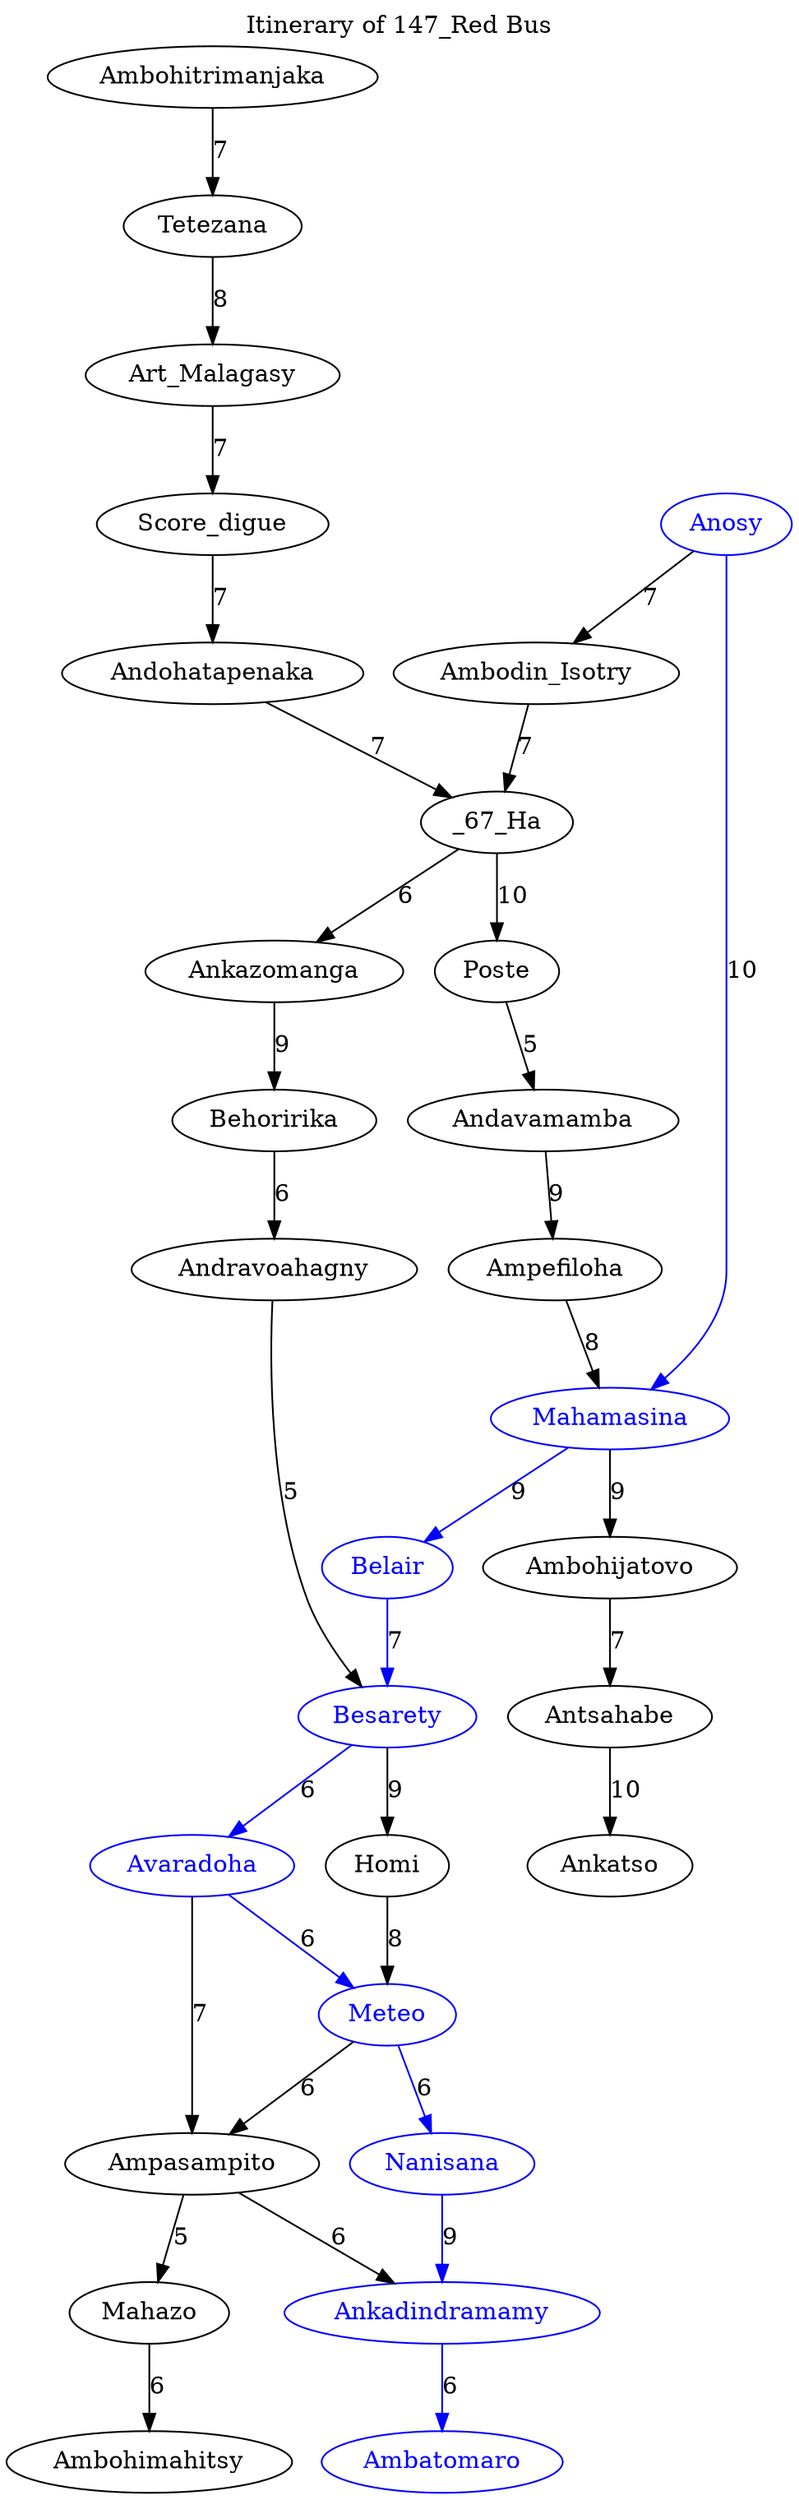 digraph G {
	labelloc="t"	label="Itinerary of 147_Red Bus"	Ambodin_Isotry -> _67_Ha [weight=7, label="7"];
	Art_Malagasy -> Score_digue [weight=7, label="7"];
	Antsahabe -> Ankatso [weight=10, label="10"];
	Andavamamba -> Ampefiloha [weight=9, label="9"];
	Ampefiloha -> Mahamasina [weight=8, label="8"];
	_67_Ha -> Poste [weight=10, label="10"];
	Meteo -> Ampasampito [weight=6, label="6"];
	Andohatapenaka -> _67_Ha [weight=7, label="7"];
	Meteo -> Nanisana [color="blue", weight=6, label="6"];
	Mahamasina -> Belair [color="blue", weight=9, label="9"];
	Ankazomanga -> Behoririka [weight=9, label="9"];
	Andravoahagny -> Besarety [weight=5, label="5"];
	Besarety -> Avaradoha [color="blue", weight=6, label="6"];
	Ambohitrimanjaka -> Tetezana [weight=7, label="7"];
	Homi -> Meteo [weight=8, label="8"];
	Ampasampito -> Mahazo [weight=5, label="5"];
	Besarety -> Homi [weight=9, label="9"];
	Tetezana -> Art_Malagasy [weight=8, label="8"];
	Ampasampito -> Ankadindramamy [weight=6, label="6"];
	Poste -> Andavamamba [weight=5, label="5"];
	_67_Ha -> Ankazomanga [weight=6, label="6"];
	Behoririka -> Andravoahagny [weight=6, label="6"];
	Score_digue -> Andohatapenaka [weight=7, label="7"];
	Mahamasina -> Ambohijatovo [weight=9, label="9"];
	Anosy -> Mahamasina [color="blue", weight=10, label="10"];
	Ankadindramamy -> Ambatomaro [color="blue", weight=6, label="6"];
	Mahazo -> Ambohimahitsy [weight=6, label="6"];
	Anosy -> Ambodin_Isotry [weight=7, label="7"];
	Belair -> Besarety [color="blue", weight=7, label="7"];
	Avaradoha -> Meteo [color="blue", weight=6, label="6"];
	Ambohijatovo -> Antsahabe [weight=7, label="7"];
	Avaradoha -> Ampasampito [weight=7, label="7"];
	Nanisana -> Ankadindramamy [color="blue", weight=9, label="9"];
	Art_Malagasy;
	Andohatapenaka;
	Tetezana;
	_67_Ha;
	Ambohitrimanjaka;
	Score_digue;
	Poste;
	Andavamamba;
	Mahamasina [color="blue", fontcolor="blue"];
	Ambohijatovo;
	_67_Ha;
	Ankatso;
	Ampefiloha;
	Antsahabe;
	Mahamasina [color="blue", fontcolor="blue"];
	Anosy [color="blue", fontcolor="blue"];
	Besarety [color="blue", fontcolor="blue"];
	Meteo [color="blue", fontcolor="blue"];
	Nanisana [color="blue", fontcolor="blue"];
	Avaradoha [color="blue", fontcolor="blue"];
	Belair [color="blue", fontcolor="blue"];
	Ankadindramamy [color="blue", fontcolor="blue"];
	Ambatomaro [color="blue", fontcolor="blue"];
	Ampasampito;
	Anosy [color="blue", fontcolor="blue"];
	Behoririka;
	Besarety [color="blue", fontcolor="blue"];
	Meteo [color="blue", fontcolor="blue"];
	Ambodin_Isotry;
	_67_Ha;
	Ankazomanga;
	Homi;
	Andravoahagny;
	Ankadindramamy [color="blue", fontcolor="blue"];
	Ambatomaro [color="blue", fontcolor="blue"];
	Ampasampito;
	Besarety [color="blue", fontcolor="blue"];
	Ambohimahitsy;
	Avaradoha [color="blue", fontcolor="blue"];
	Mahazo;
}